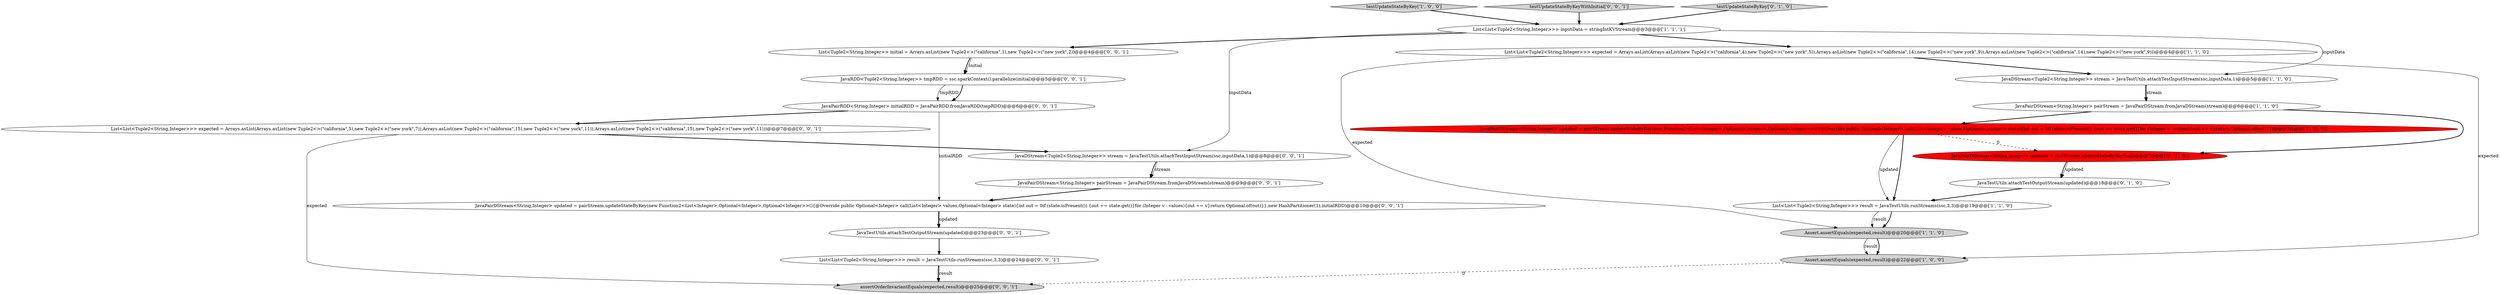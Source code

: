 digraph {
12 [style = filled, label = "JavaDStream<Tuple2<String,Integer>> stream = JavaTestUtils.attachTestInputStream(ssc,inputData,1)@@@8@@@['0', '0', '1']", fillcolor = white, shape = ellipse image = "AAA0AAABBB3BBB"];
13 [style = filled, label = "assertOrderInvariantEquals(expected,result)@@@25@@@['0', '0', '1']", fillcolor = lightgray, shape = ellipse image = "AAA0AAABBB3BBB"];
2 [style = filled, label = "Assert.assertEquals(expected,result)@@@20@@@['1', '1', '0']", fillcolor = lightgray, shape = ellipse image = "AAA0AAABBB1BBB"];
1 [style = filled, label = "testUpdateStateByKey['1', '0', '0']", fillcolor = lightgray, shape = diamond image = "AAA0AAABBB1BBB"];
16 [style = filled, label = "JavaTestUtils.attachTestOutputStream(updated)@@@23@@@['0', '0', '1']", fillcolor = white, shape = ellipse image = "AAA0AAABBB3BBB"];
20 [style = filled, label = "JavaPairDStream<String,Integer> updated = pairStream.updateStateByKey(new Function2<List<Integer>,Optional<Integer>,Optional<Integer>>(){@Override public Optional<Integer> call(List<Integer> values,Optional<Integer> state){int out = 0if (state.isPresent()) {out += state.get()}for (Integer v : values){out += v}return Optional.of(out)}},new HashPartitioner(1),initialRDD)@@@10@@@['0', '0', '1']", fillcolor = white, shape = ellipse image = "AAA0AAABBB3BBB"];
5 [style = filled, label = "List<List<Tuple2<String,Integer>>> expected = Arrays.asList(Arrays.asList(new Tuple2<>(\"california\",4),new Tuple2<>(\"new york\",5)),Arrays.asList(new Tuple2<>(\"california\",14),new Tuple2<>(\"new york\",9)),Arrays.asList(new Tuple2<>(\"california\",14),new Tuple2<>(\"new york\",9)))@@@4@@@['1', '1', '0']", fillcolor = white, shape = ellipse image = "AAA0AAABBB1BBB"];
22 [style = filled, label = "testUpdateStateByKeyWithInitial['0', '0', '1']", fillcolor = lightgray, shape = diamond image = "AAA0AAABBB3BBB"];
18 [style = filled, label = "List<List<Tuple2<String,Integer>>> result = JavaTestUtils.runStreams(ssc,3,3)@@@24@@@['0', '0', '1']", fillcolor = white, shape = ellipse image = "AAA0AAABBB3BBB"];
7 [style = filled, label = "List<List<Tuple2<String,Integer>>> result = JavaTestUtils.runStreams(ssc,3,3)@@@19@@@['1', '1', '0']", fillcolor = white, shape = ellipse image = "AAA0AAABBB1BBB"];
19 [style = filled, label = "List<Tuple2<String,Integer>> initial = Arrays.asList(new Tuple2<>(\"california\",1),new Tuple2<>(\"new york\",2))@@@4@@@['0', '0', '1']", fillcolor = white, shape = ellipse image = "AAA0AAABBB3BBB"];
0 [style = filled, label = "JavaDStream<Tuple2<String,Integer>> stream = JavaTestUtils.attachTestInputStream(ssc,inputData,1)@@@5@@@['1', '1', '0']", fillcolor = white, shape = ellipse image = "AAA0AAABBB1BBB"];
10 [style = filled, label = "JavaPairDStream<String,Integer> updated = pairStream.updateStateByKey(null)@@@7@@@['0', '1', '0']", fillcolor = red, shape = ellipse image = "AAA1AAABBB2BBB"];
15 [style = filled, label = "List<List<Tuple2<String,Integer>>> expected = Arrays.asList(Arrays.asList(new Tuple2<>(\"california\",5),new Tuple2<>(\"new york\",7)),Arrays.asList(new Tuple2<>(\"california\",15),new Tuple2<>(\"new york\",11)),Arrays.asList(new Tuple2<>(\"california\",15),new Tuple2<>(\"new york\",11)))@@@7@@@['0', '0', '1']", fillcolor = white, shape = ellipse image = "AAA0AAABBB3BBB"];
11 [style = filled, label = "JavaTestUtils.attachTestOutputStream(updated)@@@18@@@['0', '1', '0']", fillcolor = white, shape = ellipse image = "AAA0AAABBB2BBB"];
17 [style = filled, label = "JavaRDD<Tuple2<String,Integer>> tmpRDD = ssc.sparkContext().parallelize(initial)@@@5@@@['0', '0', '1']", fillcolor = white, shape = ellipse image = "AAA0AAABBB3BBB"];
8 [style = filled, label = "List<List<Tuple2<String,Integer>>> inputData = stringIntKVStream@@@3@@@['1', '1', '1']", fillcolor = white, shape = ellipse image = "AAA0AAABBB1BBB"];
14 [style = filled, label = "JavaPairRDD<String,Integer> initialRDD = JavaPairRDD.fromJavaRDD(tmpRDD)@@@6@@@['0', '0', '1']", fillcolor = white, shape = ellipse image = "AAA0AAABBB3BBB"];
21 [style = filled, label = "JavaPairDStream<String,Integer> pairStream = JavaPairDStream.fromJavaDStream(stream)@@@9@@@['0', '0', '1']", fillcolor = white, shape = ellipse image = "AAA0AAABBB3BBB"];
6 [style = filled, label = "JavaPairDStream<String,Integer> updated = pairStream.updateStateByKey(new Function2<List<Integer>,Optional<Integer>,Optional<Integer>>(){@Override public Optional<Integer> call(List<Integer> values,Optional<Integer> state){int out = 0if (state.isPresent()) {out += state.get()}for (Integer v : values){out += v}return Optional.of(out)}})@@@7@@@['1', '0', '0']", fillcolor = red, shape = ellipse image = "AAA1AAABBB1BBB"];
3 [style = filled, label = "Assert.assertEquals(expected,result)@@@22@@@['1', '0', '0']", fillcolor = lightgray, shape = ellipse image = "AAA0AAABBB1BBB"];
9 [style = filled, label = "testUpdateStateByKey['0', '1', '0']", fillcolor = lightgray, shape = diamond image = "AAA0AAABBB2BBB"];
4 [style = filled, label = "JavaPairDStream<String,Integer> pairStream = JavaPairDStream.fromJavaDStream(stream)@@@6@@@['1', '1', '0']", fillcolor = white, shape = ellipse image = "AAA0AAABBB1BBB"];
4->10 [style = bold, label=""];
17->14 [style = solid, label="tmpRDD"];
16->18 [style = bold, label=""];
1->8 [style = bold, label=""];
4->6 [style = bold, label=""];
12->21 [style = bold, label=""];
8->19 [style = bold, label=""];
14->20 [style = solid, label="initialRDD"];
18->13 [style = solid, label="result"];
2->3 [style = bold, label=""];
5->2 [style = solid, label="expected"];
12->21 [style = solid, label="stream"];
19->17 [style = bold, label=""];
9->8 [style = bold, label=""];
3->13 [style = dashed, label="0"];
0->4 [style = solid, label="stream"];
6->10 [style = dashed, label="0"];
22->8 [style = bold, label=""];
8->0 [style = solid, label="inputData"];
21->20 [style = bold, label=""];
20->16 [style = bold, label=""];
20->16 [style = solid, label="updated"];
8->5 [style = bold, label=""];
5->0 [style = bold, label=""];
0->4 [style = bold, label=""];
17->14 [style = bold, label=""];
7->2 [style = bold, label=""];
15->13 [style = solid, label="expected"];
18->13 [style = bold, label=""];
10->11 [style = solid, label="updated"];
14->15 [style = bold, label=""];
15->12 [style = bold, label=""];
5->3 [style = solid, label="expected"];
8->12 [style = solid, label="inputData"];
6->7 [style = bold, label=""];
7->2 [style = solid, label="result"];
6->7 [style = solid, label="updated"];
2->3 [style = solid, label="result"];
19->17 [style = solid, label="initial"];
11->7 [style = bold, label=""];
10->11 [style = bold, label=""];
}
